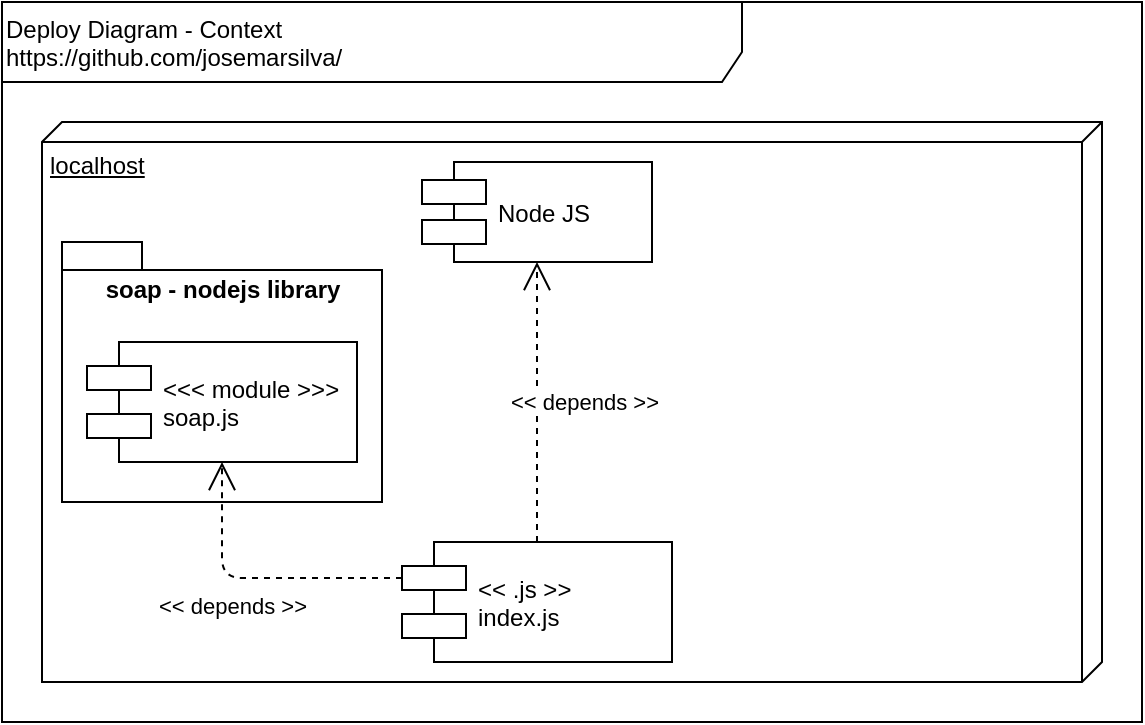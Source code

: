 <mxfile version="13.1.11" type="device"><diagram id="fMGpiNhVeqn0YMsLJxzh" name="Página-1"><mxGraphModel dx="868" dy="388" grid="1" gridSize="10" guides="1" tooltips="1" connect="1" arrows="1" fold="1" page="1" pageScale="1" pageWidth="827" pageHeight="1169" math="0" shadow="0"><root><mxCell id="0"/><mxCell id="1" parent="0"/><mxCell id="NNuIQbcpsFkkkyfnrant-1" value="localhost" style="verticalAlign=top;align=left;spacingTop=8;spacingLeft=2;spacingRight=12;shape=cube;size=10;direction=south;fontStyle=4;html=1;" parent="1" vertex="1"><mxGeometry x="30" y="70" width="530" height="280" as="geometry"/></mxCell><mxCell id="6OetropUeBoLzL2Sj7KS-1" value="Deploy Diagram - Context&lt;br&gt;https://github.com/josemarsilva/&lt;span style=&quot;color: rgba(0 , 0 , 0 , 0) ; font-family: monospace ; font-size: 0px&quot;&gt;%3CmxGraphModel%3E%3Croot%3E%3CmxCell%20id%3D%220%22%2F%3E%3CmxCell%20id%3D%221%22%20parent%3D%220%22%2F%3E%3CmxCell%20id%3D%222%22%20value%3D%22%26lt%3Bdiv%20style%3D%26quot%3Btext-align%3A%20center%26quot%3B%26gt%3B%26lt%3Bspan%26gt%3BUsu%C3%A1rio%26lt%3B%2Fspan%26gt%3B%26lt%3B%2Fdiv%26gt%3B%22%20style%3D%22shape%3DumlActor%3BverticalLabelPosition%3Dbottom%3BlabelBackgroundColor%3D%23ffffff%3BverticalAlign%3Dtop%3Bhtml%3D1%3Balign%3Dcenter%3B%22%20vertex%3D%221%22%20parent%3D%221%22%3E%3CmxGeometry%20x%3D%2235%22%20y%3D%2298%22%20width%3D%2230%22%20height%3D%2260%22%20as%3D%22geometry%22%2F%3E%3C%2FmxCell%3E%3C%2Froot%3E%3C%2FmxGraphModel%3E&lt;/span&gt;&lt;font color=&quot;rgba(0, 0, 0, 0)&quot; face=&quot;monospace&quot;&gt;&lt;span style=&quot;font-size: 0px&quot;&gt;eval-nodejs-soap&lt;/span&gt;&lt;/font&gt;" style="shape=umlFrame;whiteSpace=wrap;html=1;width=370;height=40;verticalAlign=top;align=left;" parent="1" vertex="1"><mxGeometry x="10" y="10" width="570" height="360" as="geometry"/></mxCell><mxCell id="NNuIQbcpsFkkkyfnrant-2" value="Node JS" style="shape=component;align=left;spacingLeft=36;" parent="1" vertex="1"><mxGeometry x="220" y="90" width="115" height="50" as="geometry"/></mxCell><mxCell id="NNuIQbcpsFkkkyfnrant-3" value="&lt;&lt; .js &gt;&gt;&#10;index.js" style="shape=component;align=left;spacingLeft=36;" parent="1" vertex="1"><mxGeometry x="210" y="280" width="135" height="60" as="geometry"/></mxCell><mxCell id="NNuIQbcpsFkkkyfnrant-6" value="&amp;lt;&amp;lt; depends &amp;gt;&amp;gt;" style="endArrow=open;endSize=12;dashed=1;html=1;exitX=0.5;exitY=0;exitDx=0;exitDy=0;edgeStyle=orthogonalEdgeStyle;" parent="1" source="NNuIQbcpsFkkkyfnrant-3" target="NNuIQbcpsFkkkyfnrant-2" edge="1"><mxGeometry y="-22" width="160" relative="1" as="geometry"><mxPoint x="60" y="220" as="sourcePoint"/><mxPoint x="360" y="180" as="targetPoint"/><mxPoint x="1" as="offset"/></mxGeometry></mxCell><mxCell id="4LdZcY_jnW5PhKdJBjYm-1" value="soap - nodejs library" style="shape=folder;fontStyle=1;spacingTop=10;tabWidth=40;tabHeight=14;tabPosition=left;html=1;verticalAlign=top;" vertex="1" parent="1"><mxGeometry x="40" y="130" width="160" height="130" as="geometry"/></mxCell><mxCell id="4LdZcY_jnW5PhKdJBjYm-2" value="&lt;&lt;&lt; module &gt;&gt;&gt;&#10;soap.js" style="shape=component;align=left;spacingLeft=36;" vertex="1" parent="1"><mxGeometry x="52.5" y="180" width="135" height="60" as="geometry"/></mxCell><mxCell id="4LdZcY_jnW5PhKdJBjYm-3" value="&amp;lt;&amp;lt; depends &amp;gt;&amp;gt;" style="endArrow=open;endSize=12;dashed=1;html=1;exitX=0;exitY=0.3;exitDx=0;exitDy=0;edgeStyle=orthogonalEdgeStyle;entryX=0.5;entryY=1;entryDx=0;entryDy=0;" edge="1" parent="1" source="NNuIQbcpsFkkkyfnrant-3" target="4LdZcY_jnW5PhKdJBjYm-2"><mxGeometry x="0.229" y="-33" width="160" relative="1" as="geometry"><mxPoint x="287.5" y="290" as="sourcePoint"/><mxPoint x="287.5" y="150" as="targetPoint"/><mxPoint x="-28" y="15" as="offset"/></mxGeometry></mxCell></root></mxGraphModel></diagram></mxfile>